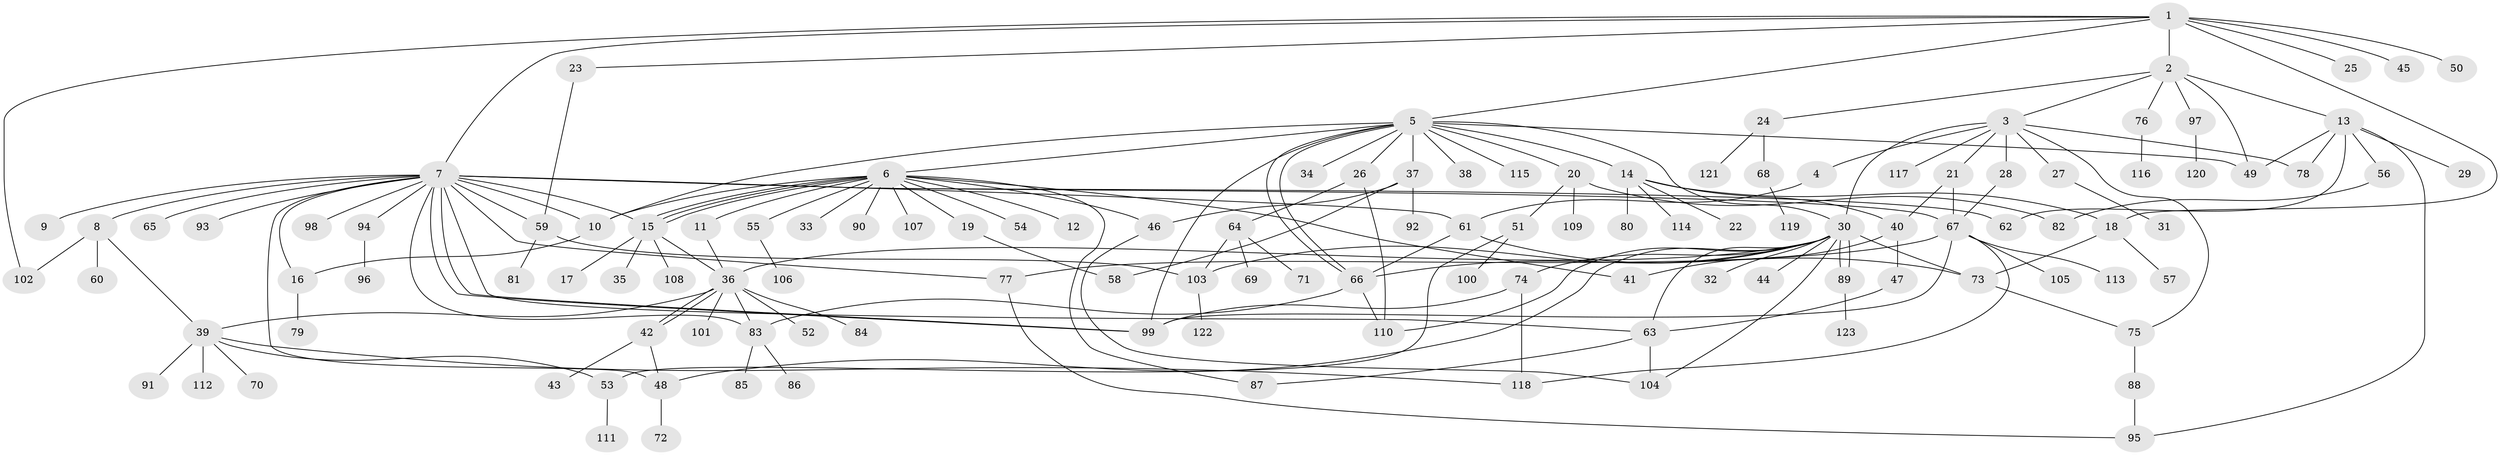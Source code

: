 // coarse degree distribution, {8: 0.01098901098901099, 7: 0.04395604395604396, 10: 0.01098901098901099, 4: 0.08791208791208792, 14: 0.02197802197802198, 17: 0.01098901098901099, 20: 0.01098901098901099, 3: 0.08791208791208792, 1: 0.5164835164835165, 2: 0.12087912087912088, 5: 0.03296703296703297, 6: 0.03296703296703297, 15: 0.01098901098901099}
// Generated by graph-tools (version 1.1) at 2025/41/03/06/25 10:41:45]
// undirected, 123 vertices, 178 edges
graph export_dot {
graph [start="1"]
  node [color=gray90,style=filled];
  1;
  2;
  3;
  4;
  5;
  6;
  7;
  8;
  9;
  10;
  11;
  12;
  13;
  14;
  15;
  16;
  17;
  18;
  19;
  20;
  21;
  22;
  23;
  24;
  25;
  26;
  27;
  28;
  29;
  30;
  31;
  32;
  33;
  34;
  35;
  36;
  37;
  38;
  39;
  40;
  41;
  42;
  43;
  44;
  45;
  46;
  47;
  48;
  49;
  50;
  51;
  52;
  53;
  54;
  55;
  56;
  57;
  58;
  59;
  60;
  61;
  62;
  63;
  64;
  65;
  66;
  67;
  68;
  69;
  70;
  71;
  72;
  73;
  74;
  75;
  76;
  77;
  78;
  79;
  80;
  81;
  82;
  83;
  84;
  85;
  86;
  87;
  88;
  89;
  90;
  91;
  92;
  93;
  94;
  95;
  96;
  97;
  98;
  99;
  100;
  101;
  102;
  103;
  104;
  105;
  106;
  107;
  108;
  109;
  110;
  111;
  112;
  113;
  114;
  115;
  116;
  117;
  118;
  119;
  120;
  121;
  122;
  123;
  1 -- 2;
  1 -- 5;
  1 -- 7;
  1 -- 18;
  1 -- 23;
  1 -- 25;
  1 -- 45;
  1 -- 50;
  1 -- 102;
  2 -- 3;
  2 -- 13;
  2 -- 24;
  2 -- 49;
  2 -- 76;
  2 -- 97;
  3 -- 4;
  3 -- 21;
  3 -- 27;
  3 -- 28;
  3 -- 30;
  3 -- 75;
  3 -- 78;
  3 -- 117;
  4 -- 61;
  5 -- 6;
  5 -- 10;
  5 -- 14;
  5 -- 20;
  5 -- 26;
  5 -- 30;
  5 -- 34;
  5 -- 37;
  5 -- 38;
  5 -- 49;
  5 -- 66;
  5 -- 66;
  5 -- 99;
  5 -- 115;
  6 -- 10;
  6 -- 11;
  6 -- 12;
  6 -- 15;
  6 -- 15;
  6 -- 15;
  6 -- 19;
  6 -- 33;
  6 -- 41;
  6 -- 46;
  6 -- 54;
  6 -- 55;
  6 -- 87;
  6 -- 90;
  6 -- 107;
  7 -- 8;
  7 -- 9;
  7 -- 10;
  7 -- 15;
  7 -- 16;
  7 -- 48;
  7 -- 59;
  7 -- 61;
  7 -- 62;
  7 -- 63;
  7 -- 65;
  7 -- 67;
  7 -- 77;
  7 -- 83;
  7 -- 93;
  7 -- 94;
  7 -- 98;
  7 -- 99;
  7 -- 99;
  8 -- 39;
  8 -- 60;
  8 -- 102;
  10 -- 16;
  11 -- 36;
  13 -- 29;
  13 -- 49;
  13 -- 56;
  13 -- 62;
  13 -- 78;
  13 -- 95;
  14 -- 18;
  14 -- 22;
  14 -- 40;
  14 -- 80;
  14 -- 114;
  15 -- 17;
  15 -- 35;
  15 -- 36;
  15 -- 108;
  16 -- 79;
  18 -- 57;
  18 -- 73;
  19 -- 58;
  20 -- 51;
  20 -- 82;
  20 -- 109;
  21 -- 40;
  21 -- 67;
  23 -- 59;
  24 -- 68;
  24 -- 121;
  26 -- 64;
  26 -- 110;
  27 -- 31;
  28 -- 67;
  30 -- 32;
  30 -- 36;
  30 -- 44;
  30 -- 48;
  30 -- 63;
  30 -- 66;
  30 -- 73;
  30 -- 74;
  30 -- 89;
  30 -- 89;
  30 -- 103;
  30 -- 104;
  30 -- 110;
  36 -- 39;
  36 -- 42;
  36 -- 42;
  36 -- 52;
  36 -- 83;
  36 -- 84;
  36 -- 101;
  37 -- 46;
  37 -- 58;
  37 -- 92;
  39 -- 53;
  39 -- 70;
  39 -- 91;
  39 -- 112;
  39 -- 118;
  40 -- 41;
  40 -- 47;
  42 -- 43;
  42 -- 48;
  46 -- 104;
  47 -- 63;
  48 -- 72;
  51 -- 53;
  51 -- 100;
  53 -- 111;
  55 -- 106;
  56 -- 82;
  59 -- 81;
  59 -- 103;
  61 -- 66;
  61 -- 73;
  63 -- 87;
  63 -- 104;
  64 -- 69;
  64 -- 71;
  64 -- 103;
  66 -- 83;
  66 -- 110;
  67 -- 77;
  67 -- 99;
  67 -- 105;
  67 -- 113;
  67 -- 118;
  68 -- 119;
  73 -- 75;
  74 -- 99;
  74 -- 118;
  75 -- 88;
  76 -- 116;
  77 -- 95;
  83 -- 85;
  83 -- 86;
  88 -- 95;
  89 -- 123;
  94 -- 96;
  97 -- 120;
  103 -- 122;
}
